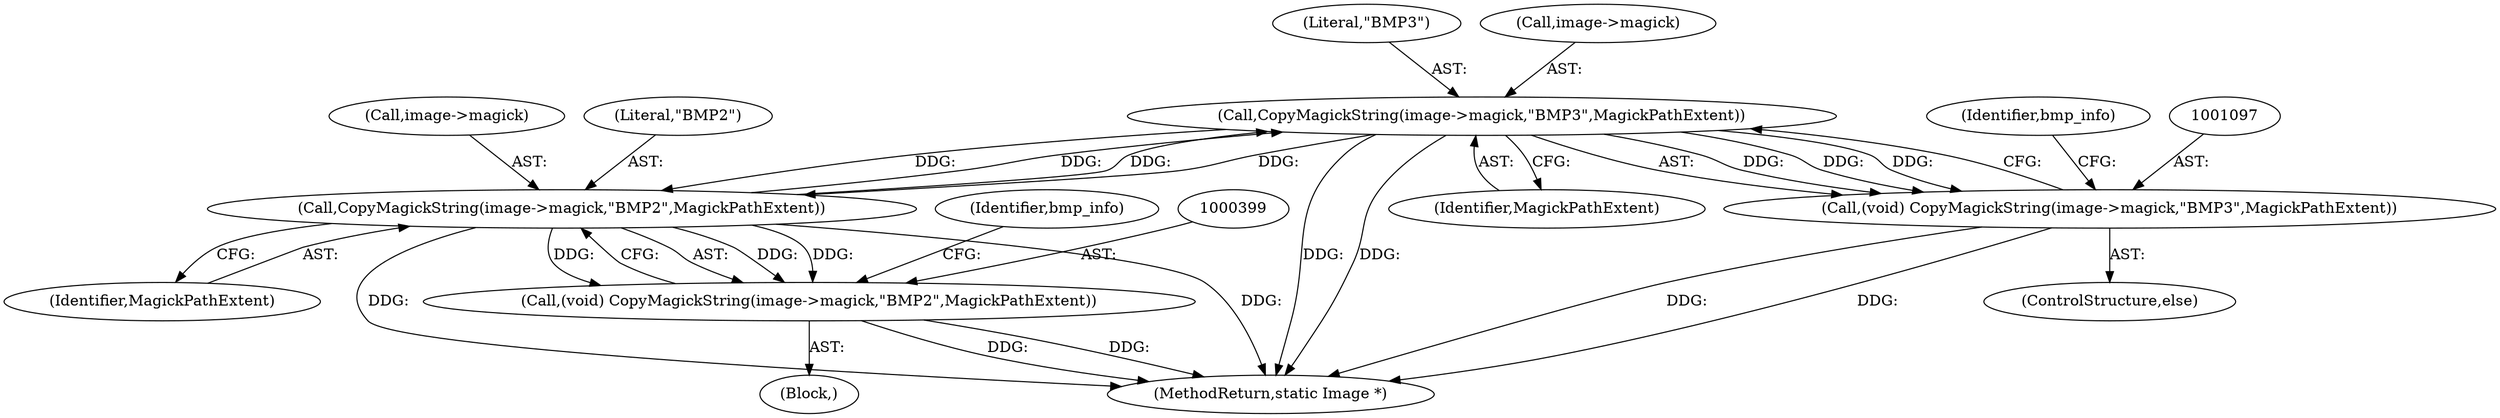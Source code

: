 digraph "0_ImageMagick_ecb31dbad39ccdc65868d5d2a37f0f0521250832@pointer" {
"1001098" [label="(Call,CopyMagickString(image->magick,\"BMP3\",MagickPathExtent))"];
"1000400" [label="(Call,CopyMagickString(image->magick,\"BMP2\",MagickPathExtent))"];
"1001098" [label="(Call,CopyMagickString(image->magick,\"BMP3\",MagickPathExtent))"];
"1000398" [label="(Call,(void) CopyMagickString(image->magick,\"BMP2\",MagickPathExtent))"];
"1001096" [label="(Call,(void) CopyMagickString(image->magick,\"BMP3\",MagickPathExtent))"];
"1000405" [label="(Identifier,MagickPathExtent)"];
"1001096" [label="(Call,(void) CopyMagickString(image->magick,\"BMP3\",MagickPathExtent))"];
"1000400" [label="(Call,CopyMagickString(image->magick,\"BMP2\",MagickPathExtent))"];
"1000401" [label="(Call,image->magick)"];
"1003949" [label="(MethodReturn,static Image *)"];
"1000398" [label="(Call,(void) CopyMagickString(image->magick,\"BMP2\",MagickPathExtent))"];
"1000404" [label="(Literal,\"BMP2\")"];
"1001095" [label="(ControlStructure,else)"];
"1001107" [label="(Identifier,bmp_info)"];
"1000397" [label="(Block,)"];
"1001102" [label="(Literal,\"BMP3\")"];
"1001103" [label="(Identifier,MagickPathExtent)"];
"1001099" [label="(Call,image->magick)"];
"1001098" [label="(Call,CopyMagickString(image->magick,\"BMP3\",MagickPathExtent))"];
"1000408" [label="(Identifier,bmp_info)"];
"1001098" -> "1001096"  [label="AST: "];
"1001098" -> "1001103"  [label="CFG: "];
"1001099" -> "1001098"  [label="AST: "];
"1001102" -> "1001098"  [label="AST: "];
"1001103" -> "1001098"  [label="AST: "];
"1001096" -> "1001098"  [label="CFG: "];
"1001098" -> "1003949"  [label="DDG: "];
"1001098" -> "1003949"  [label="DDG: "];
"1001098" -> "1000400"  [label="DDG: "];
"1001098" -> "1000400"  [label="DDG: "];
"1001098" -> "1001096"  [label="DDG: "];
"1001098" -> "1001096"  [label="DDG: "];
"1001098" -> "1001096"  [label="DDG: "];
"1000400" -> "1001098"  [label="DDG: "];
"1000400" -> "1001098"  [label="DDG: "];
"1000400" -> "1000398"  [label="AST: "];
"1000400" -> "1000405"  [label="CFG: "];
"1000401" -> "1000400"  [label="AST: "];
"1000404" -> "1000400"  [label="AST: "];
"1000405" -> "1000400"  [label="AST: "];
"1000398" -> "1000400"  [label="CFG: "];
"1000400" -> "1003949"  [label="DDG: "];
"1000400" -> "1003949"  [label="DDG: "];
"1000400" -> "1000398"  [label="DDG: "];
"1000400" -> "1000398"  [label="DDG: "];
"1000400" -> "1000398"  [label="DDG: "];
"1000398" -> "1000397"  [label="AST: "];
"1000399" -> "1000398"  [label="AST: "];
"1000408" -> "1000398"  [label="CFG: "];
"1000398" -> "1003949"  [label="DDG: "];
"1000398" -> "1003949"  [label="DDG: "];
"1001096" -> "1001095"  [label="AST: "];
"1001097" -> "1001096"  [label="AST: "];
"1001107" -> "1001096"  [label="CFG: "];
"1001096" -> "1003949"  [label="DDG: "];
"1001096" -> "1003949"  [label="DDG: "];
}
